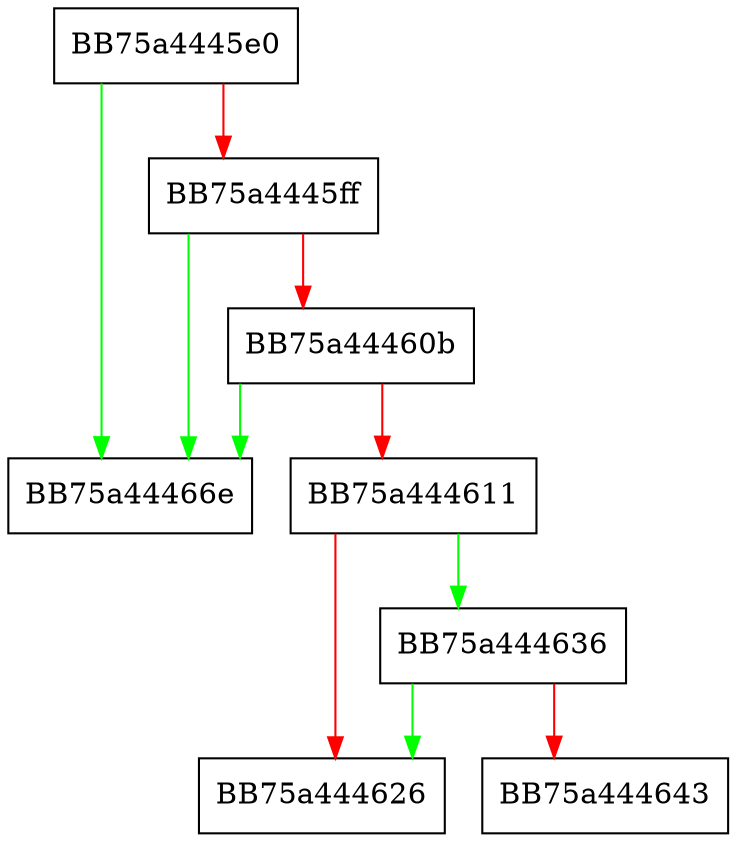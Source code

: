 digraph mp_lua_api_get_filesize_by_handle {
  node [shape="box"];
  graph [splines=ortho];
  BB75a4445e0 -> BB75a44466e [color="green"];
  BB75a4445e0 -> BB75a4445ff [color="red"];
  BB75a4445ff -> BB75a44466e [color="green"];
  BB75a4445ff -> BB75a44460b [color="red"];
  BB75a44460b -> BB75a44466e [color="green"];
  BB75a44460b -> BB75a444611 [color="red"];
  BB75a444611 -> BB75a444636 [color="green"];
  BB75a444611 -> BB75a444626 [color="red"];
  BB75a444636 -> BB75a444626 [color="green"];
  BB75a444636 -> BB75a444643 [color="red"];
}
